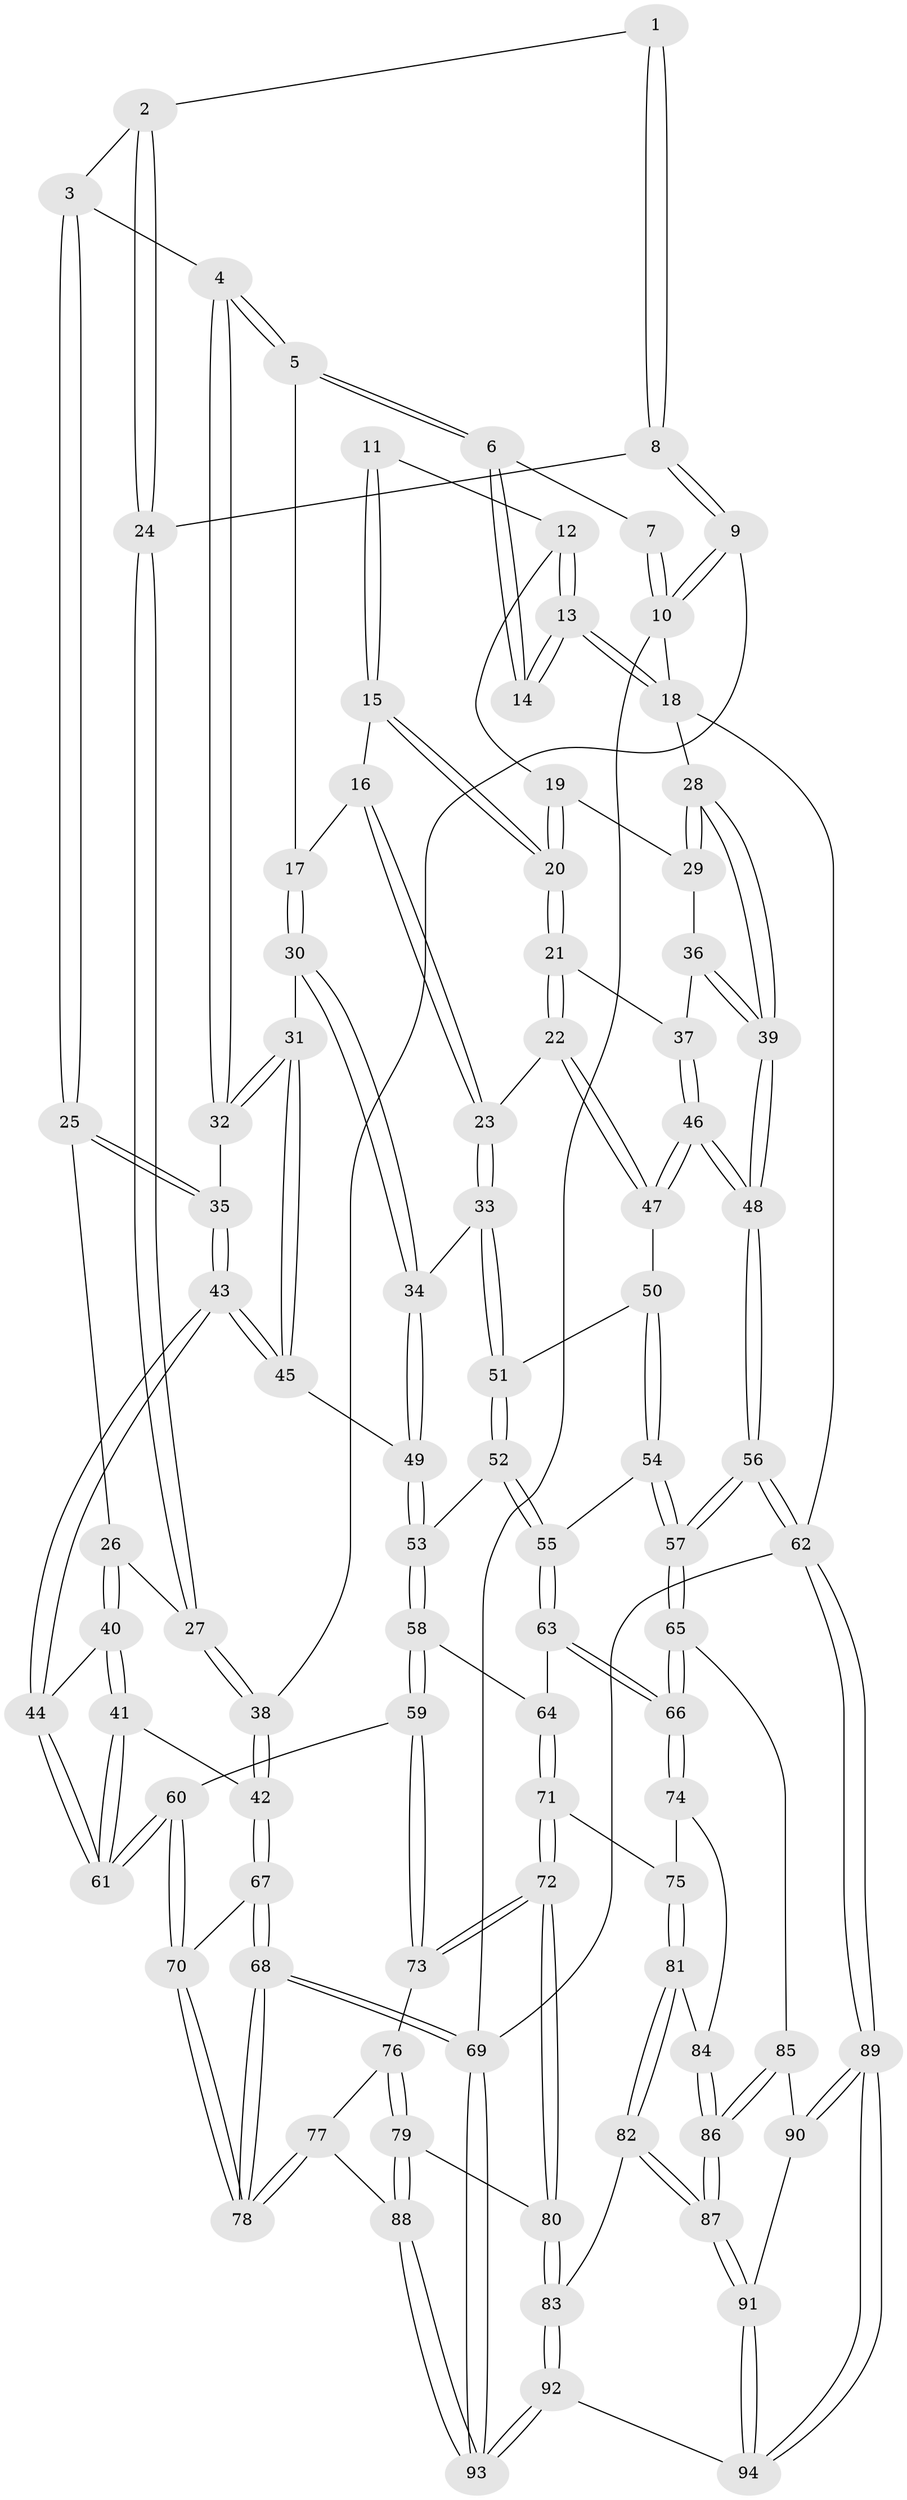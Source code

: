 // Generated by graph-tools (version 1.1) at 2025/27/03/09/25 03:27:17]
// undirected, 94 vertices, 232 edges
graph export_dot {
graph [start="1"]
  node [color=gray90,style=filled];
  1 [pos="+0.08943423372089397+0.002970405304545338"];
  2 [pos="+0.16392155284119753+0.09727313472964509"];
  3 [pos="+0.2157119282456052+0.08724748765250658"];
  4 [pos="+0.37701518916550913+0.022179571951300835"];
  5 [pos="+0.4150566255911093+0"];
  6 [pos="+0.42847189259973123+0"];
  7 [pos="+0+0"];
  8 [pos="+0.009237219951099352+0.16357816421346216"];
  9 [pos="+0+0.22109586868509296"];
  10 [pos="+0+0"];
  11 [pos="+0.749543092529199+0"];
  12 [pos="+0.9086532443559339+0.0799080582801545"];
  13 [pos="+1+0"];
  14 [pos="+0.7380683083572435+0"];
  15 [pos="+0.7454282642212361+0.003485106778930317"];
  16 [pos="+0.6776188935291564+0.09344733508558044"];
  17 [pos="+0.5970613149855447+0.12587633293092218"];
  18 [pos="+1+0"];
  19 [pos="+0.8905468937591805+0.13051426242176692"];
  20 [pos="+0.8297891143470069+0.16071244304422047"];
  21 [pos="+0.8195077244208033+0.1947012961354585"];
  22 [pos="+0.7540473849485256+0.24330829696817247"];
  23 [pos="+0.7426299820853419+0.24885595205513628"];
  24 [pos="+0.12753078042144153+0.17533434721945654"];
  25 [pos="+0.2517489056815645+0.22966180863306315"];
  26 [pos="+0.14853032675178487+0.2168442138471136"];
  27 [pos="+0.1370760037166823+0.19852565265308642"];
  28 [pos="+1+0.05732511487023572"];
  29 [pos="+0.9973324240141409+0.1654638477064318"];
  30 [pos="+0.5923651872991009+0.16451578044526025"];
  31 [pos="+0.46070141646688256+0.22822792084460314"];
  32 [pos="+0.37974391436986255+0.0644089106174768"];
  33 [pos="+0.704539714825215+0.2862862266198602"];
  34 [pos="+0.6746263314488943+0.28740300940162244"];
  35 [pos="+0.2783641203580841+0.23976911651904628"];
  36 [pos="+0.9502037642295366+0.23070197171477114"];
  37 [pos="+0.9096034608673973+0.25828559064153583"];
  38 [pos="+0+0.41307255744074506"];
  39 [pos="+1+0.4295496715498422"];
  40 [pos="+0.13700535149638643+0.2992338513316927"];
  41 [pos="+0+0.433406963407405"];
  42 [pos="+0+0.436184828333511"];
  43 [pos="+0.3206958896959509+0.35752922571533213"];
  44 [pos="+0.31275116092542016+0.3736643617720943"];
  45 [pos="+0.4583500250892826+0.28438011007085867"];
  46 [pos="+0.929701094854324+0.3642641204479466"];
  47 [pos="+0.9121772150814078+0.3657804115524894"];
  48 [pos="+1+0.5238246264978779"];
  49 [pos="+0.5669213435008255+0.35626968245168844"];
  50 [pos="+0.817515154498146+0.3955298896414772"];
  51 [pos="+0.7482305607467908+0.3624468504638579"];
  52 [pos="+0.683572924389966+0.5331268624771842"];
  53 [pos="+0.5667531782489731+0.3595115830089356"];
  54 [pos="+0.8172037836057018+0.4473932824980987"];
  55 [pos="+0.6876818736265282+0.5566141982870126"];
  56 [pos="+1+0.6877427102612028"];
  57 [pos="+1+0.690052084180864"];
  58 [pos="+0.4314073813173035+0.5634786502760628"];
  59 [pos="+0.31837360187131764+0.5710320343296793"];
  60 [pos="+0.30088085811708576+0.5635665699192977"];
  61 [pos="+0.29023359708651353+0.5440862423301442"];
  62 [pos="+1+1"];
  63 [pos="+0.6862088585433104+0.5816813082743032"];
  64 [pos="+0.48361587346006146+0.5851545814301164"];
  65 [pos="+0.8603173182966154+0.7132614475911604"];
  66 [pos="+0.765902191537732+0.6784638388156482"];
  67 [pos="+0+0.5941427446810568"];
  68 [pos="+0+1"];
  69 [pos="+0+1"];
  70 [pos="+0.20974444069952322+0.6659378263138811"];
  71 [pos="+0.5458196747623696+0.7623254773467314"];
  72 [pos="+0.49779244201543993+0.7880513433434777"];
  73 [pos="+0.329295019953984+0.6032057225745449"];
  74 [pos="+0.6914955873670013+0.7260928624909215"];
  75 [pos="+0.5783017197988792+0.7702145795940137"];
  76 [pos="+0.3499409978066362+0.7124558757862149"];
  77 [pos="+0.28295536807167804+0.8632613353679534"];
  78 [pos="+0.12320260542641306+0.8487608063344623"];
  79 [pos="+0.4295218469492899+0.8673474917102149"];
  80 [pos="+0.43183268325889174+0.8672919883123977"];
  81 [pos="+0.5855619446876127+0.8293452535534923"];
  82 [pos="+0.5860001407411375+0.8996867287936117"];
  83 [pos="+0.45884743027038105+0.8875277610530772"];
  84 [pos="+0.6563526373958025+0.8426451377626655"];
  85 [pos="+0.8353770903522605+0.7661920829299083"];
  86 [pos="+0.6519300856576501+0.924945790801522"];
  87 [pos="+0.6356907339883926+0.950423515163807"];
  88 [pos="+0.3684231673249399+0.9045526093473003"];
  89 [pos="+0.9542192449126644+1"];
  90 [pos="+0.8167393086182336+0.8563066005421806"];
  91 [pos="+0.6644886017067613+1"];
  92 [pos="+0.5632687106044455+1"];
  93 [pos="+0.2958672029356651+1"];
  94 [pos="+0.662152606889679+1"];
  1 -- 2;
  1 -- 8;
  1 -- 8;
  2 -- 3;
  2 -- 24;
  2 -- 24;
  3 -- 4;
  3 -- 25;
  3 -- 25;
  4 -- 5;
  4 -- 5;
  4 -- 32;
  4 -- 32;
  5 -- 6;
  5 -- 6;
  5 -- 17;
  6 -- 7;
  6 -- 14;
  6 -- 14;
  7 -- 10;
  7 -- 10;
  8 -- 9;
  8 -- 9;
  8 -- 24;
  9 -- 10;
  9 -- 10;
  9 -- 38;
  10 -- 18;
  10 -- 69;
  11 -- 12;
  11 -- 15;
  11 -- 15;
  12 -- 13;
  12 -- 13;
  12 -- 19;
  13 -- 14;
  13 -- 14;
  13 -- 18;
  13 -- 18;
  15 -- 16;
  15 -- 20;
  15 -- 20;
  16 -- 17;
  16 -- 23;
  16 -- 23;
  17 -- 30;
  17 -- 30;
  18 -- 28;
  18 -- 62;
  19 -- 20;
  19 -- 20;
  19 -- 29;
  20 -- 21;
  20 -- 21;
  21 -- 22;
  21 -- 22;
  21 -- 37;
  22 -- 23;
  22 -- 47;
  22 -- 47;
  23 -- 33;
  23 -- 33;
  24 -- 27;
  24 -- 27;
  25 -- 26;
  25 -- 35;
  25 -- 35;
  26 -- 27;
  26 -- 40;
  26 -- 40;
  27 -- 38;
  27 -- 38;
  28 -- 29;
  28 -- 29;
  28 -- 39;
  28 -- 39;
  29 -- 36;
  30 -- 31;
  30 -- 34;
  30 -- 34;
  31 -- 32;
  31 -- 32;
  31 -- 45;
  31 -- 45;
  32 -- 35;
  33 -- 34;
  33 -- 51;
  33 -- 51;
  34 -- 49;
  34 -- 49;
  35 -- 43;
  35 -- 43;
  36 -- 37;
  36 -- 39;
  36 -- 39;
  37 -- 46;
  37 -- 46;
  38 -- 42;
  38 -- 42;
  39 -- 48;
  39 -- 48;
  40 -- 41;
  40 -- 41;
  40 -- 44;
  41 -- 42;
  41 -- 61;
  41 -- 61;
  42 -- 67;
  42 -- 67;
  43 -- 44;
  43 -- 44;
  43 -- 45;
  43 -- 45;
  44 -- 61;
  44 -- 61;
  45 -- 49;
  46 -- 47;
  46 -- 47;
  46 -- 48;
  46 -- 48;
  47 -- 50;
  48 -- 56;
  48 -- 56;
  49 -- 53;
  49 -- 53;
  50 -- 51;
  50 -- 54;
  50 -- 54;
  51 -- 52;
  51 -- 52;
  52 -- 53;
  52 -- 55;
  52 -- 55;
  53 -- 58;
  53 -- 58;
  54 -- 55;
  54 -- 57;
  54 -- 57;
  55 -- 63;
  55 -- 63;
  56 -- 57;
  56 -- 57;
  56 -- 62;
  56 -- 62;
  57 -- 65;
  57 -- 65;
  58 -- 59;
  58 -- 59;
  58 -- 64;
  59 -- 60;
  59 -- 73;
  59 -- 73;
  60 -- 61;
  60 -- 61;
  60 -- 70;
  60 -- 70;
  62 -- 89;
  62 -- 89;
  62 -- 69;
  63 -- 64;
  63 -- 66;
  63 -- 66;
  64 -- 71;
  64 -- 71;
  65 -- 66;
  65 -- 66;
  65 -- 85;
  66 -- 74;
  66 -- 74;
  67 -- 68;
  67 -- 68;
  67 -- 70;
  68 -- 69;
  68 -- 69;
  68 -- 78;
  68 -- 78;
  69 -- 93;
  69 -- 93;
  70 -- 78;
  70 -- 78;
  71 -- 72;
  71 -- 72;
  71 -- 75;
  72 -- 73;
  72 -- 73;
  72 -- 80;
  72 -- 80;
  73 -- 76;
  74 -- 75;
  74 -- 84;
  75 -- 81;
  75 -- 81;
  76 -- 77;
  76 -- 79;
  76 -- 79;
  77 -- 78;
  77 -- 78;
  77 -- 88;
  79 -- 80;
  79 -- 88;
  79 -- 88;
  80 -- 83;
  80 -- 83;
  81 -- 82;
  81 -- 82;
  81 -- 84;
  82 -- 83;
  82 -- 87;
  82 -- 87;
  83 -- 92;
  83 -- 92;
  84 -- 86;
  84 -- 86;
  85 -- 86;
  85 -- 86;
  85 -- 90;
  86 -- 87;
  86 -- 87;
  87 -- 91;
  87 -- 91;
  88 -- 93;
  88 -- 93;
  89 -- 90;
  89 -- 90;
  89 -- 94;
  89 -- 94;
  90 -- 91;
  91 -- 94;
  91 -- 94;
  92 -- 93;
  92 -- 93;
  92 -- 94;
}
